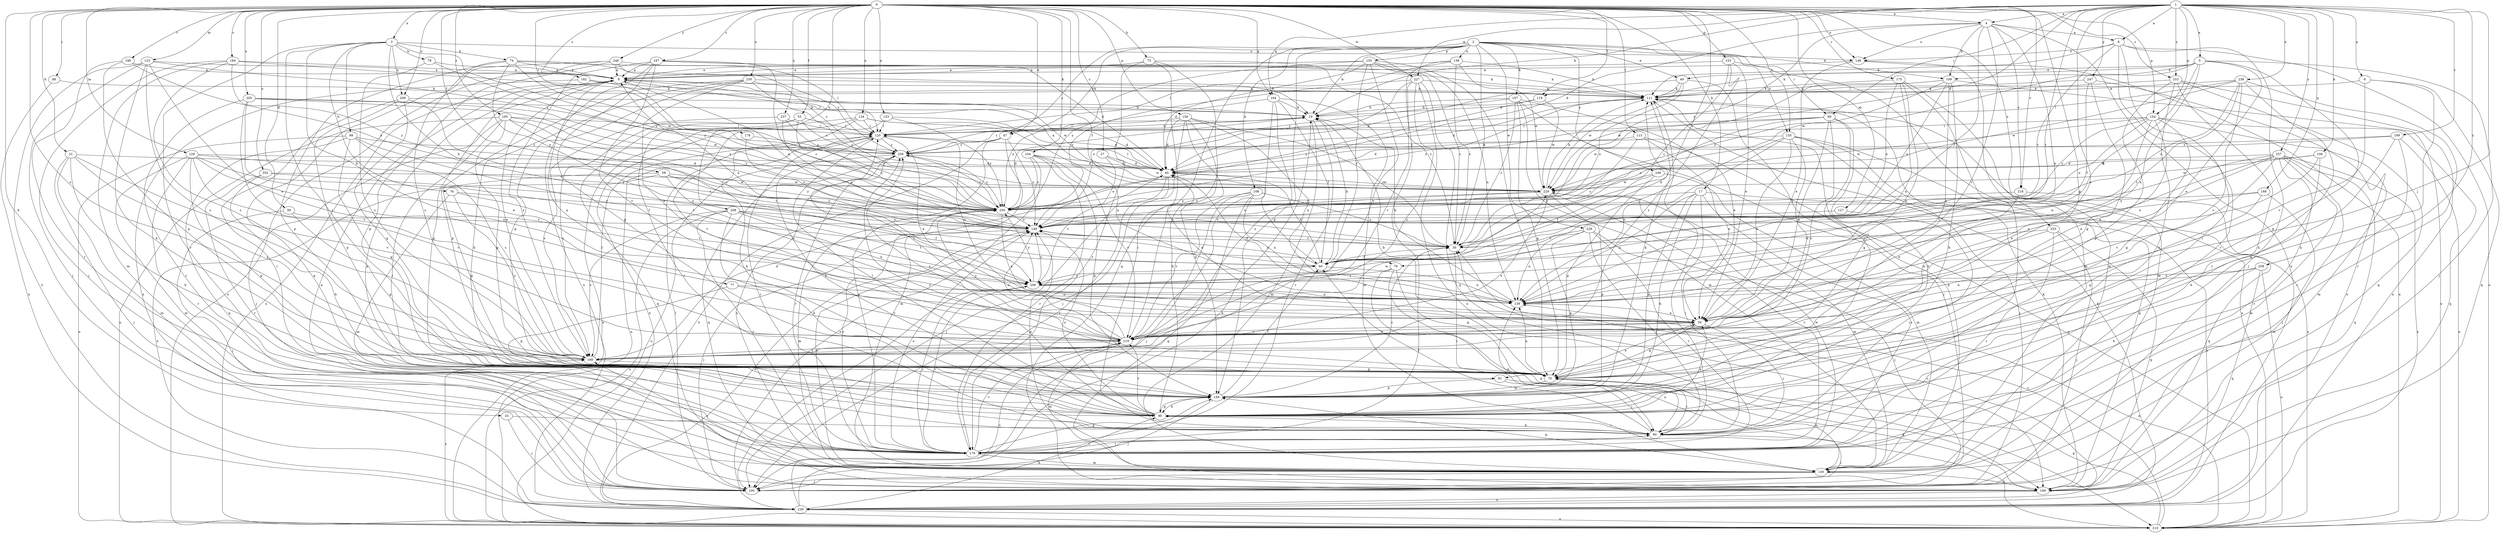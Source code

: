 strict digraph  {
0;
1;
2;
3;
4;
5;
6;
8;
9;
17;
19;
27;
30;
31;
33;
39;
40;
47;
49;
50;
53;
58;
60;
70;
73;
74;
76;
77;
78;
79;
80;
88;
89;
90;
91;
99;
100;
104;
106;
107;
108;
109;
111;
113;
119;
120;
123;
127;
129;
130;
133;
134;
135;
138;
139;
148;
149;
150;
153;
154;
155;
159;
164;
166;
169;
175;
178;
179;
182;
184;
185;
187;
189;
196;
199;
200;
202;
205;
208;
209;
210;
218;
219;
227;
228;
229;
230;
233;
237;
238;
239;
246;
247;
249;
250;
253;
257;
258;
259;
0 -> 3  [label=a];
0 -> 4  [label=a];
0 -> 17  [label=b];
0 -> 27  [label=c];
0 -> 30  [label=c];
0 -> 31  [label=d];
0 -> 33  [label=d];
0 -> 39  [label=d];
0 -> 47  [label=e];
0 -> 53  [label=f];
0 -> 58  [label=f];
0 -> 60  [label=f];
0 -> 70  [label=g];
0 -> 73  [label=h];
0 -> 88  [label=i];
0 -> 104  [label=k];
0 -> 113  [label=l];
0 -> 119  [label=l];
0 -> 123  [label=m];
0 -> 127  [label=m];
0 -> 129  [label=m];
0 -> 133  [label=n];
0 -> 134  [label=n];
0 -> 135  [label=n];
0 -> 148  [label=o];
0 -> 150  [label=p];
0 -> 153  [label=p];
0 -> 154  [label=p];
0 -> 164  [label=q];
0 -> 175  [label=r];
0 -> 178  [label=r];
0 -> 182  [label=s];
0 -> 184  [label=s];
0 -> 185  [label=s];
0 -> 187  [label=s];
0 -> 189  [label=s];
0 -> 196  [label=t];
0 -> 202  [label=u];
0 -> 205  [label=u];
0 -> 208  [label=u];
0 -> 209  [label=u];
0 -> 218  [label=v];
0 -> 227  [label=w];
0 -> 230  [label=x];
0 -> 233  [label=x];
0 -> 237  [label=x];
0 -> 246  [label=y];
0 -> 253  [label=z];
1 -> 4  [label=a];
1 -> 5  [label=a];
1 -> 6  [label=a];
1 -> 8  [label=a];
1 -> 19  [label=b];
1 -> 40  [label=d];
1 -> 89  [label=i];
1 -> 91  [label=j];
1 -> 106  [label=k];
1 -> 154  [label=p];
1 -> 164  [label=q];
1 -> 166  [label=q];
1 -> 189  [label=s];
1 -> 199  [label=t];
1 -> 200  [label=t];
1 -> 227  [label=w];
1 -> 238  [label=x];
1 -> 247  [label=y];
1 -> 253  [label=z];
1 -> 257  [label=z];
1 -> 258  [label=z];
2 -> 19  [label=b];
2 -> 30  [label=c];
2 -> 47  [label=e];
2 -> 49  [label=e];
2 -> 89  [label=i];
2 -> 107  [label=k];
2 -> 108  [label=k];
2 -> 109  [label=k];
2 -> 135  [label=n];
2 -> 138  [label=n];
2 -> 155  [label=p];
2 -> 159  [label=p];
2 -> 169  [label=q];
2 -> 228  [label=w];
2 -> 249  [label=y];
2 -> 259  [label=z];
3 -> 74  [label=h];
3 -> 76  [label=h];
3 -> 77  [label=h];
3 -> 78  [label=h];
3 -> 79  [label=h];
3 -> 91  [label=j];
3 -> 99  [label=j];
3 -> 148  [label=o];
3 -> 179  [label=r];
3 -> 209  [label=u];
3 -> 250  [label=y];
4 -> 8  [label=a];
4 -> 40  [label=d];
4 -> 60  [label=f];
4 -> 109  [label=k];
4 -> 139  [label=n];
4 -> 148  [label=o];
4 -> 218  [label=v];
4 -> 219  [label=v];
4 -> 239  [label=x];
4 -> 250  [label=y];
5 -> 49  [label=e];
5 -> 50  [label=e];
5 -> 79  [label=h];
5 -> 100  [label=j];
5 -> 109  [label=k];
5 -> 111  [label=k];
5 -> 139  [label=n];
5 -> 159  [label=p];
5 -> 229  [label=w];
6 -> 80  [label=h];
6 -> 119  [label=l];
6 -> 169  [label=q];
6 -> 219  [label=v];
8 -> 30  [label=c];
8 -> 90  [label=i];
8 -> 100  [label=j];
8 -> 111  [label=k];
8 -> 148  [label=o];
8 -> 179  [label=r];
8 -> 210  [label=u];
9 -> 111  [label=k];
9 -> 120  [label=l];
9 -> 159  [label=p];
9 -> 210  [label=u];
9 -> 229  [label=w];
17 -> 80  [label=h];
17 -> 90  [label=i];
17 -> 139  [label=n];
17 -> 159  [label=p];
17 -> 179  [label=r];
17 -> 239  [label=x];
17 -> 250  [label=y];
19 -> 120  [label=l];
19 -> 130  [label=m];
19 -> 179  [label=r];
19 -> 259  [label=z];
27 -> 40  [label=d];
27 -> 149  [label=o];
27 -> 229  [label=w];
30 -> 60  [label=f];
30 -> 90  [label=i];
31 -> 40  [label=d];
31 -> 80  [label=h];
31 -> 100  [label=j];
31 -> 130  [label=m];
31 -> 189  [label=s];
31 -> 219  [label=v];
33 -> 90  [label=i];
33 -> 100  [label=j];
39 -> 70  [label=g];
39 -> 100  [label=j];
39 -> 149  [label=o];
40 -> 100  [label=j];
40 -> 120  [label=l];
40 -> 179  [label=r];
40 -> 200  [label=t];
40 -> 229  [label=w];
47 -> 130  [label=m];
47 -> 149  [label=o];
47 -> 179  [label=r];
47 -> 239  [label=x];
47 -> 259  [label=z];
49 -> 40  [label=d];
49 -> 111  [label=k];
49 -> 149  [label=o];
49 -> 159  [label=p];
49 -> 229  [label=w];
50 -> 40  [label=d];
50 -> 70  [label=g];
50 -> 90  [label=i];
50 -> 219  [label=v];
53 -> 90  [label=i];
53 -> 120  [label=l];
53 -> 149  [label=o];
53 -> 169  [label=q];
53 -> 189  [label=s];
53 -> 259  [label=z];
58 -> 70  [label=g];
58 -> 139  [label=n];
58 -> 149  [label=o];
58 -> 229  [label=w];
58 -> 239  [label=x];
58 -> 250  [label=y];
60 -> 9  [label=a];
60 -> 19  [label=b];
60 -> 40  [label=d];
60 -> 111  [label=k];
60 -> 139  [label=n];
60 -> 149  [label=o];
60 -> 200  [label=t];
70 -> 19  [label=b];
70 -> 50  [label=e];
70 -> 90  [label=i];
70 -> 130  [label=m];
70 -> 139  [label=n];
70 -> 159  [label=p];
70 -> 259  [label=z];
73 -> 9  [label=a];
73 -> 30  [label=c];
73 -> 90  [label=i];
73 -> 179  [label=r];
73 -> 219  [label=v];
74 -> 9  [label=a];
74 -> 19  [label=b];
74 -> 111  [label=k];
74 -> 149  [label=o];
74 -> 159  [label=p];
74 -> 189  [label=s];
74 -> 229  [label=w];
76 -> 130  [label=m];
76 -> 189  [label=s];
76 -> 200  [label=t];
76 -> 250  [label=y];
77 -> 139  [label=n];
77 -> 159  [label=p];
77 -> 219  [label=v];
78 -> 9  [label=a];
78 -> 189  [label=s];
78 -> 250  [label=y];
79 -> 70  [label=g];
79 -> 169  [label=q];
79 -> 200  [label=t];
79 -> 210  [label=u];
80 -> 50  [label=e];
80 -> 90  [label=i];
80 -> 120  [label=l];
80 -> 149  [label=o];
80 -> 159  [label=p];
80 -> 219  [label=v];
80 -> 259  [label=z];
88 -> 111  [label=k];
88 -> 239  [label=x];
89 -> 50  [label=e];
89 -> 70  [label=g];
89 -> 80  [label=h];
89 -> 120  [label=l];
89 -> 149  [label=o];
89 -> 189  [label=s];
89 -> 229  [label=w];
90 -> 60  [label=f];
90 -> 80  [label=h];
90 -> 100  [label=j];
90 -> 139  [label=n];
90 -> 149  [label=o];
90 -> 179  [label=r];
91 -> 90  [label=i];
91 -> 159  [label=p];
91 -> 169  [label=q];
99 -> 70  [label=g];
99 -> 169  [label=q];
99 -> 189  [label=s];
99 -> 200  [label=t];
99 -> 210  [label=u];
99 -> 259  [label=z];
100 -> 9  [label=a];
100 -> 120  [label=l];
104 -> 40  [label=d];
104 -> 159  [label=p];
104 -> 179  [label=r];
104 -> 219  [label=v];
104 -> 239  [label=x];
104 -> 250  [label=y];
106 -> 40  [label=d];
106 -> 80  [label=h];
106 -> 139  [label=n];
106 -> 229  [label=w];
107 -> 19  [label=b];
107 -> 30  [label=c];
107 -> 50  [label=e];
107 -> 70  [label=g];
107 -> 100  [label=j];
107 -> 130  [label=m];
107 -> 259  [label=z];
108 -> 30  [label=c];
108 -> 100  [label=j];
108 -> 139  [label=n];
108 -> 169  [label=q];
108 -> 219  [label=v];
108 -> 250  [label=y];
109 -> 50  [label=e];
109 -> 80  [label=h];
109 -> 111  [label=k];
109 -> 149  [label=o];
109 -> 210  [label=u];
109 -> 229  [label=w];
109 -> 250  [label=y];
111 -> 19  [label=b];
111 -> 40  [label=d];
111 -> 90  [label=i];
111 -> 210  [label=u];
111 -> 250  [label=y];
113 -> 30  [label=c];
113 -> 50  [label=e];
113 -> 210  [label=u];
113 -> 259  [label=z];
119 -> 19  [label=b];
119 -> 229  [label=w];
119 -> 250  [label=y];
120 -> 19  [label=b];
120 -> 50  [label=e];
120 -> 80  [label=h];
120 -> 139  [label=n];
120 -> 179  [label=r];
120 -> 210  [label=u];
120 -> 259  [label=z];
123 -> 9  [label=a];
123 -> 50  [label=e];
123 -> 80  [label=h];
123 -> 100  [label=j];
123 -> 189  [label=s];
123 -> 239  [label=x];
123 -> 259  [label=z];
127 -> 90  [label=i];
127 -> 149  [label=o];
129 -> 40  [label=d];
129 -> 60  [label=f];
129 -> 130  [label=m];
129 -> 159  [label=p];
129 -> 179  [label=r];
129 -> 200  [label=t];
129 -> 219  [label=v];
129 -> 250  [label=y];
130 -> 100  [label=j];
130 -> 111  [label=k];
130 -> 149  [label=o];
130 -> 159  [label=p];
130 -> 169  [label=q];
130 -> 189  [label=s];
130 -> 259  [label=z];
133 -> 40  [label=d];
133 -> 120  [label=l];
133 -> 219  [label=v];
133 -> 250  [label=y];
134 -> 40  [label=d];
134 -> 80  [label=h];
134 -> 120  [label=l];
134 -> 139  [label=n];
134 -> 210  [label=u];
134 -> 239  [label=x];
135 -> 50  [label=e];
135 -> 60  [label=f];
135 -> 100  [label=j];
135 -> 139  [label=n];
135 -> 169  [label=q];
135 -> 210  [label=u];
135 -> 219  [label=v];
135 -> 259  [label=z];
138 -> 9  [label=a];
138 -> 30  [label=c];
138 -> 111  [label=k];
138 -> 120  [label=l];
138 -> 179  [label=r];
138 -> 229  [label=w];
139 -> 19  [label=b];
139 -> 40  [label=d];
139 -> 50  [label=e];
148 -> 9  [label=a];
148 -> 50  [label=e];
148 -> 130  [label=m];
148 -> 210  [label=u];
149 -> 9  [label=a];
149 -> 30  [label=c];
149 -> 100  [label=j];
150 -> 30  [label=c];
150 -> 40  [label=d];
150 -> 80  [label=h];
150 -> 100  [label=j];
150 -> 120  [label=l];
150 -> 139  [label=n];
150 -> 159  [label=p];
153 -> 9  [label=a];
153 -> 30  [label=c];
153 -> 50  [label=e];
153 -> 130  [label=m];
153 -> 189  [label=s];
154 -> 50  [label=e];
154 -> 70  [label=g];
154 -> 120  [label=l];
154 -> 130  [label=m];
154 -> 139  [label=n];
154 -> 149  [label=o];
154 -> 169  [label=q];
154 -> 229  [label=w];
154 -> 250  [label=y];
155 -> 9  [label=a];
155 -> 30  [label=c];
155 -> 40  [label=d];
155 -> 60  [label=f];
155 -> 70  [label=g];
155 -> 139  [label=n];
155 -> 219  [label=v];
155 -> 250  [label=y];
159 -> 30  [label=c];
159 -> 60  [label=f];
159 -> 80  [label=h];
159 -> 100  [label=j];
159 -> 111  [label=k];
164 -> 19  [label=b];
164 -> 60  [label=f];
164 -> 130  [label=m];
164 -> 189  [label=s];
164 -> 219  [label=v];
164 -> 250  [label=y];
166 -> 70  [label=g];
166 -> 130  [label=m];
166 -> 149  [label=o];
166 -> 250  [label=y];
169 -> 111  [label=k];
169 -> 239  [label=x];
175 -> 50  [label=e];
175 -> 90  [label=i];
175 -> 111  [label=k];
175 -> 130  [label=m];
175 -> 139  [label=n];
175 -> 149  [label=o];
178 -> 149  [label=o];
178 -> 259  [label=z];
179 -> 9  [label=a];
179 -> 90  [label=i];
179 -> 130  [label=m];
179 -> 149  [label=o];
179 -> 159  [label=p];
179 -> 200  [label=t];
179 -> 219  [label=v];
179 -> 229  [label=w];
179 -> 250  [label=y];
182 -> 111  [label=k];
182 -> 239  [label=x];
182 -> 250  [label=y];
184 -> 9  [label=a];
184 -> 19  [label=b];
184 -> 100  [label=j];
184 -> 130  [label=m];
184 -> 189  [label=s];
184 -> 250  [label=y];
185 -> 30  [label=c];
185 -> 70  [label=g];
185 -> 90  [label=i];
185 -> 100  [label=j];
185 -> 120  [label=l];
185 -> 200  [label=t];
185 -> 210  [label=u];
185 -> 250  [label=y];
187 -> 9  [label=a];
187 -> 30  [label=c];
187 -> 40  [label=d];
187 -> 70  [label=g];
187 -> 111  [label=k];
187 -> 189  [label=s];
187 -> 219  [label=v];
187 -> 239  [label=x];
189 -> 9  [label=a];
189 -> 40  [label=d];
189 -> 70  [label=g];
189 -> 120  [label=l];
196 -> 9  [label=a];
196 -> 159  [label=p];
196 -> 179  [label=r];
196 -> 250  [label=y];
199 -> 40  [label=d];
199 -> 70  [label=g];
199 -> 90  [label=i];
199 -> 210  [label=u];
199 -> 259  [label=z];
200 -> 100  [label=j];
200 -> 139  [label=n];
200 -> 149  [label=o];
200 -> 179  [label=r];
200 -> 250  [label=y];
202 -> 80  [label=h];
202 -> 149  [label=o];
202 -> 179  [label=r];
202 -> 229  [label=w];
205 -> 19  [label=b];
205 -> 50  [label=e];
205 -> 179  [label=r];
205 -> 219  [label=v];
205 -> 229  [label=w];
205 -> 250  [label=y];
208 -> 60  [label=f];
208 -> 80  [label=h];
208 -> 139  [label=n];
208 -> 149  [label=o];
208 -> 179  [label=r];
208 -> 189  [label=s];
208 -> 200  [label=t];
208 -> 210  [label=u];
209 -> 19  [label=b];
209 -> 70  [label=g];
209 -> 90  [label=i];
209 -> 159  [label=p];
209 -> 200  [label=t];
210 -> 30  [label=c];
210 -> 70  [label=g];
210 -> 139  [label=n];
210 -> 189  [label=s];
218 -> 50  [label=e];
218 -> 169  [label=q];
218 -> 250  [label=y];
219 -> 9  [label=a];
219 -> 50  [label=e];
219 -> 120  [label=l];
219 -> 130  [label=m];
219 -> 149  [label=o];
219 -> 189  [label=s];
219 -> 229  [label=w];
219 -> 250  [label=y];
227 -> 111  [label=k];
227 -> 149  [label=o];
227 -> 169  [label=q];
227 -> 189  [label=s];
227 -> 210  [label=u];
227 -> 219  [label=v];
227 -> 250  [label=y];
228 -> 30  [label=c];
228 -> 90  [label=i];
228 -> 100  [label=j];
228 -> 139  [label=n];
228 -> 159  [label=p];
228 -> 179  [label=r];
229 -> 9  [label=a];
229 -> 111  [label=k];
229 -> 130  [label=m];
229 -> 149  [label=o];
229 -> 159  [label=p];
229 -> 179  [label=r];
229 -> 189  [label=s];
229 -> 250  [label=y];
230 -> 50  [label=e];
230 -> 70  [label=g];
230 -> 80  [label=h];
230 -> 111  [label=k];
230 -> 159  [label=p];
230 -> 250  [label=y];
230 -> 259  [label=z];
233 -> 30  [label=c];
233 -> 100  [label=j];
233 -> 139  [label=n];
233 -> 169  [label=q];
233 -> 179  [label=r];
237 -> 30  [label=c];
237 -> 120  [label=l];
237 -> 189  [label=s];
237 -> 250  [label=y];
238 -> 80  [label=h];
238 -> 111  [label=k];
238 -> 120  [label=l];
238 -> 149  [label=o];
238 -> 179  [label=r];
238 -> 200  [label=t];
238 -> 219  [label=v];
238 -> 229  [label=w];
239 -> 19  [label=b];
239 -> 30  [label=c];
239 -> 80  [label=h];
239 -> 111  [label=k];
239 -> 149  [label=o];
239 -> 210  [label=u];
239 -> 219  [label=v];
246 -> 9  [label=a];
246 -> 120  [label=l];
246 -> 159  [label=p];
246 -> 169  [label=q];
246 -> 210  [label=u];
246 -> 259  [label=z];
247 -> 60  [label=f];
247 -> 70  [label=g];
247 -> 111  [label=k];
247 -> 239  [label=x];
249 -> 60  [label=f];
249 -> 70  [label=g];
249 -> 130  [label=m];
249 -> 229  [label=w];
250 -> 19  [label=b];
250 -> 50  [label=e];
250 -> 130  [label=m];
250 -> 149  [label=o];
250 -> 259  [label=z];
253 -> 80  [label=h];
253 -> 111  [label=k];
253 -> 159  [label=p];
253 -> 169  [label=q];
253 -> 179  [label=r];
253 -> 239  [label=x];
257 -> 40  [label=d];
257 -> 50  [label=e];
257 -> 100  [label=j];
257 -> 130  [label=m];
257 -> 139  [label=n];
257 -> 169  [label=q];
257 -> 179  [label=r];
257 -> 200  [label=t];
257 -> 219  [label=v];
257 -> 239  [label=x];
258 -> 80  [label=h];
258 -> 139  [label=n];
258 -> 169  [label=q];
258 -> 200  [label=t];
258 -> 210  [label=u];
259 -> 40  [label=d];
259 -> 169  [label=q];
259 -> 179  [label=r];
259 -> 210  [label=u];
259 -> 250  [label=y];
}
